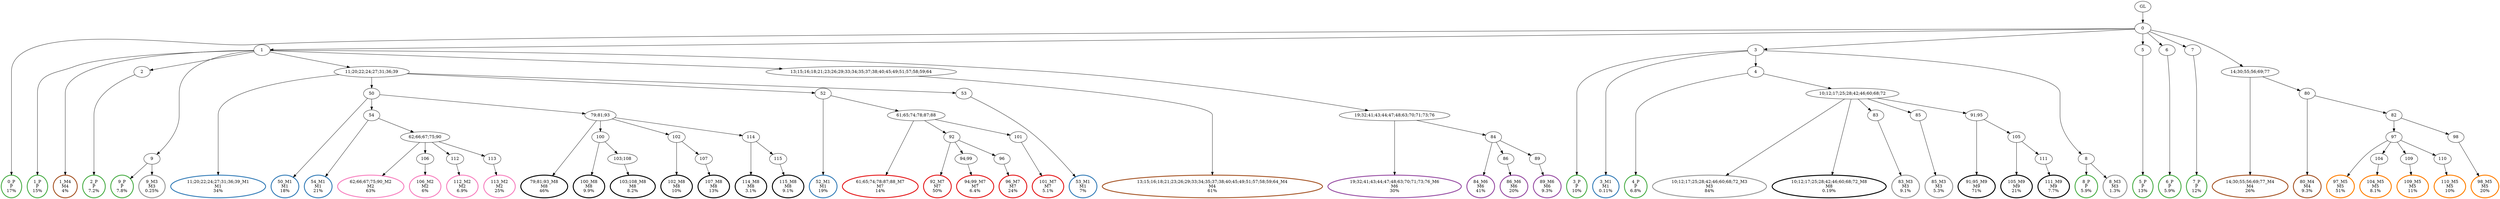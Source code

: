 digraph T {
	{
		rank=same
		102 [penwidth=3,colorscheme=set19,color=3,label="0_P\nP\n17%"]
		100 [penwidth=3,colorscheme=set19,color=3,label="1_P\nP\n15%"]
		98 [penwidth=3,colorscheme=set19,color=3,label="2_P\nP\n7.2%"]
		96 [penwidth=3,colorscheme=set19,color=3,label="9_P\nP\n7.8%"]
		94 [penwidth=3,colorscheme=set19,color=3,label="3_P\nP\n10%"]
		92 [penwidth=3,colorscheme=set19,color=3,label="4_P\nP\n6.8%"]
		90 [penwidth=3,colorscheme=set19,color=3,label="8_P\nP\n5.9%"]
		88 [penwidth=3,colorscheme=set19,color=3,label="5_P\nP\n13%"]
		86 [penwidth=3,colorscheme=set19,color=3,label="6_P\nP\n5.9%"]
		84 [penwidth=3,colorscheme=set19,color=3,label="7_P\nP\n12%"]
		82 [penwidth=3,colorscheme=set19,color=2,label="11;20;22;24;27;31;36;39_M1\nM1\n34%"]
		80 [penwidth=3,colorscheme=set19,color=2,label="50_M1\nM1\n18%"]
		78 [penwidth=3,colorscheme=set19,color=2,label="54_M1\nM1\n21%"]
		76 [penwidth=3,colorscheme=set19,color=2,label="52_M1\nM1\n19%"]
		74 [penwidth=3,colorscheme=set19,color=2,label="53_M1\nM1\n7%"]
		73 [penwidth=3,colorscheme=set19,color=2,label="3_M1\nM1\n0.11%"]
		71 [penwidth=3,colorscheme=set19,color=8,label="62;66;67;75;90_M2\nM2\n63%"]
		69 [penwidth=3,colorscheme=set19,color=8,label="106_M2\nM2\n6%"]
		67 [penwidth=3,colorscheme=set19,color=8,label="112_M2\nM2\n6.9%"]
		65 [penwidth=3,colorscheme=set19,color=8,label="113_M2\nM2\n25%"]
		64 [penwidth=3,colorscheme=set19,color=9,label="9_M3\nM3\n0.25%"]
		62 [penwidth=3,colorscheme=set19,color=9,label="10;12;17;25;28;42;46;60;68;72_M3\nM3\n84%"]
		60 [penwidth=3,colorscheme=set19,color=9,label="83_M3\nM3\n9.1%"]
		58 [penwidth=3,colorscheme=set19,color=9,label="85_M3\nM3\n5.3%"]
		57 [penwidth=3,colorscheme=set19,color=9,label="8_M3\nM3\n1.3%"]
		56 [penwidth=3,colorscheme=set19,color=7,label="1_M4\nM4\n4%"]
		54 [penwidth=3,colorscheme=set19,color=7,label="13;15;16;18;21;23;26;29;33;34;35;37;38;40;45;49;51;57;58;59;64_M4\nM4\n61%"]
		52 [penwidth=3,colorscheme=set19,color=7,label="14;30;55;56;69;77_M4\nM4\n26%"]
		50 [penwidth=3,colorscheme=set19,color=7,label="80_M4\nM4\n9.3%"]
		47 [penwidth=3,colorscheme=set19,color=5,label="97_M5\nM5\n51%"]
		45 [penwidth=3,colorscheme=set19,color=5,label="104_M5\nM5\n8.1%"]
		43 [penwidth=3,colorscheme=set19,color=5,label="109_M5\nM5\n11%"]
		41 [penwidth=3,colorscheme=set19,color=5,label="110_M5\nM5\n10%"]
		39 [penwidth=3,colorscheme=set19,color=5,label="98_M5\nM5\n20%"]
		37 [penwidth=3,colorscheme=set19,color=4,label="19;32;41;43;44;47;48;63;70;71;73;76_M6\nM6\n30%"]
		35 [penwidth=3,colorscheme=set19,color=4,label="84_M6\nM6\n41%"]
		33 [penwidth=3,colorscheme=set19,color=4,label="86_M6\nM6\n20%"]
		31 [penwidth=3,colorscheme=set19,color=4,label="89_M6\nM6\n9.3%"]
		29 [penwidth=3,colorscheme=set19,color=1,label="61;65;74;78;87;88_M7\nM7\n14%"]
		27 [penwidth=3,colorscheme=set19,color=1,label="92_M7\nM7\n50%"]
		25 [penwidth=3,colorscheme=set19,color=1,label="94;99_M7\nM7\n6.4%"]
		23 [penwidth=3,colorscheme=set19,color=1,label="96_M7\nM7\n24%"]
		21 [penwidth=3,colorscheme=set19,color=1,label="101_M7\nM7\n5.1%"]
		19 [penwidth=3,colorscheme=set19,color=10,label="79;81;93_M8\nM8\n46%"]
		17 [penwidth=3,colorscheme=set19,color=10,label="100_M8\nM8\n9.9%"]
		15 [penwidth=3,colorscheme=set19,color=10,label="103;108_M8\nM8\n8.2%"]
		13 [penwidth=3,colorscheme=set19,color=10,label="102_M8\nM8\n10%"]
		11 [penwidth=3,colorscheme=set19,color=10,label="107_M8\nM8\n13%"]
		9 [penwidth=3,colorscheme=set19,color=10,label="114_M8\nM8\n3.1%"]
		7 [penwidth=3,colorscheme=set19,color=10,label="115_M8\nM8\n9.1%"]
		6 [penwidth=3,colorscheme=set19,color=10,label="10;12;17;25;28;42;46;60;68;72_M8\nM8\n0.19%"]
		4 [penwidth=3,colorscheme=set19,color=0,label="91;95_M9\nM9\n71%"]
		2 [penwidth=3,colorscheme=set19,color=0,label="105_M9\nM9\n21%"]
		0 [penwidth=3,colorscheme=set19,color=0,label="111_M9\nM9\n7.7%"]
	}
	104 [label="GL"]
	103 [label="0"]
	101 [label="1"]
	99 [label="2"]
	97 [label="9"]
	95 [label="3"]
	93 [label="4"]
	91 [label="8"]
	89 [label="5"]
	87 [label="6"]
	85 [label="7"]
	83 [label="11;20;22;24;27;31;36;39"]
	81 [label="50"]
	79 [label="54"]
	77 [label="52"]
	75 [label="53"]
	72 [label="62;66;67;75;90"]
	70 [label="106"]
	68 [label="112"]
	66 [label="113"]
	63 [label="10;12;17;25;28;42;46;60;68;72"]
	61 [label="83"]
	59 [label="85"]
	55 [label="13;15;16;18;21;23;26;29;33;34;35;37;38;40;45;49;51;57;58;59;64"]
	53 [label="14;30;55;56;69;77"]
	51 [label="80"]
	49 [label="82"]
	48 [label="97"]
	46 [label="104"]
	44 [label="109"]
	42 [label="110"]
	40 [label="98"]
	38 [label="19;32;41;43;44;47;48;63;70;71;73;76"]
	36 [label="84"]
	34 [label="86"]
	32 [label="89"]
	30 [label="61;65;74;78;87;88"]
	28 [label="92"]
	26 [label="94;99"]
	24 [label="96"]
	22 [label="101"]
	20 [label="79;81;93"]
	18 [label="100"]
	16 [label="103;108"]
	14 [label="102"]
	12 [label="107"]
	10 [label="114"]
	8 [label="115"]
	5 [label="91;95"]
	3 [label="105"]
	1 [label="111"]
	104 -> 103
	103 -> 102
	103 -> 101
	103 -> 95
	103 -> 89
	103 -> 87
	103 -> 85
	103 -> 53
	101 -> 100
	101 -> 99
	101 -> 97
	101 -> 83
	101 -> 56
	101 -> 55
	101 -> 38
	99 -> 98
	97 -> 96
	97 -> 64
	95 -> 94
	95 -> 93
	95 -> 91
	95 -> 73
	93 -> 92
	93 -> 63
	91 -> 90
	91 -> 57
	89 -> 88
	87 -> 86
	85 -> 84
	83 -> 82
	83 -> 81
	83 -> 77
	83 -> 75
	81 -> 80
	81 -> 79
	81 -> 20
	79 -> 78
	79 -> 72
	77 -> 76
	77 -> 30
	75 -> 74
	72 -> 71
	72 -> 70
	72 -> 68
	72 -> 66
	70 -> 69
	68 -> 67
	66 -> 65
	63 -> 62
	63 -> 61
	63 -> 59
	63 -> 6
	63 -> 5
	61 -> 60
	59 -> 58
	55 -> 54
	53 -> 52
	53 -> 51
	51 -> 50
	51 -> 49
	49 -> 48
	49 -> 40
	48 -> 47
	48 -> 46
	48 -> 44
	48 -> 42
	46 -> 45
	44 -> 43
	42 -> 41
	40 -> 39
	38 -> 37
	38 -> 36
	36 -> 35
	36 -> 34
	36 -> 32
	34 -> 33
	32 -> 31
	30 -> 29
	30 -> 28
	30 -> 22
	28 -> 27
	28 -> 26
	28 -> 24
	26 -> 25
	24 -> 23
	22 -> 21
	20 -> 19
	20 -> 18
	20 -> 14
	20 -> 10
	18 -> 17
	18 -> 16
	16 -> 15
	14 -> 13
	14 -> 12
	12 -> 11
	10 -> 9
	10 -> 8
	8 -> 7
	5 -> 4
	5 -> 3
	3 -> 2
	3 -> 1
	1 -> 0
}
